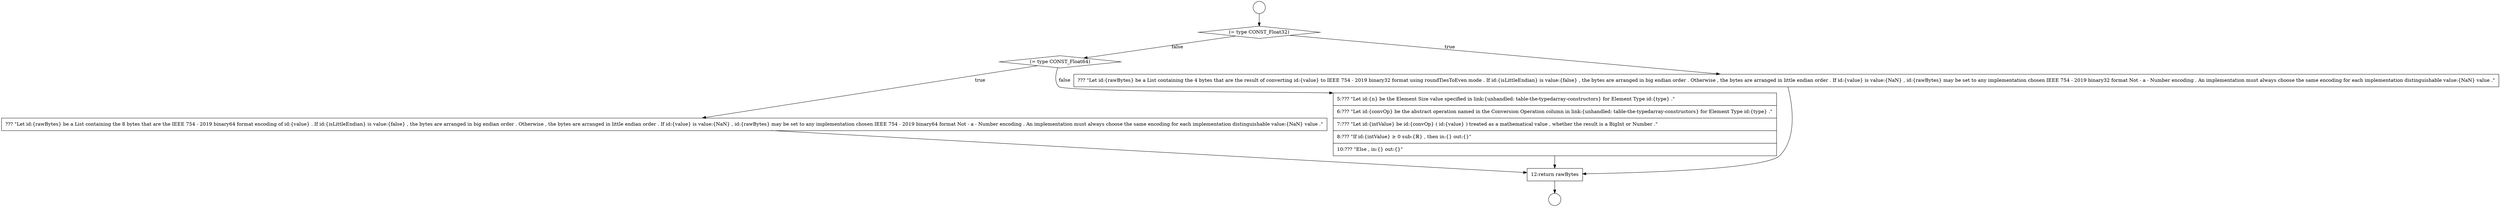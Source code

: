digraph {
  node17079 [shape=none, margin=0, label=<<font color="black">
    <table border="0" cellborder="1" cellspacing="0" cellpadding="10">
      <tr><td align="left">??? &quot;Let id:{rawBytes} be a List containing the 8 bytes that are the IEEE 754 - 2019 binary64 format encoding of id:{value} . If id:{isLittleEndian} is value:{false} , the bytes are arranged in big endian order . Otherwise , the bytes are arranged in little endian order . If id:{value} is value:{NaN} , id:{rawBytes} may be set to any implementation chosen IEEE 754 - 2019 binary64 format Not - a - Number encoding . An implementation must always choose the same encoding for each implementation distinguishable value:{NaN} value .&quot;</td></tr>
    </table>
  </font>> color="black" fillcolor="white" style=filled]
  node17081 [shape=none, margin=0, label=<<font color="black">
    <table border="0" cellborder="1" cellspacing="0" cellpadding="10">
      <tr><td align="left">12:return rawBytes</td></tr>
    </table>
  </font>> color="black" fillcolor="white" style=filled]
  node17075 [shape=circle label=" " color="black" fillcolor="white" style=filled]
  node17078 [shape=diamond, label=<<font color="black">(= type CONST_Float64)</font>> color="black" fillcolor="white" style=filled]
  node17074 [shape=circle label=" " color="black" fillcolor="white" style=filled]
  node17077 [shape=none, margin=0, label=<<font color="black">
    <table border="0" cellborder="1" cellspacing="0" cellpadding="10">
      <tr><td align="left">??? &quot;Let id:{rawBytes} be a List containing the 4 bytes that are the result of converting id:{value} to IEEE 754 - 2019 binary32 format using roundTiesToEven mode . If id:{isLittleEndian} is value:{false} , the bytes are arranged in big endian order . Otherwise , the bytes are arranged in little endian order . If id:{value} is value:{NaN} , id:{rawBytes} may be set to any implementation chosen IEEE 754 - 2019 binary32 format Not - a - Number encoding . An implementation must always choose the same encoding for each implementation distinguishable value:{NaN} value .&quot;</td></tr>
    </table>
  </font>> color="black" fillcolor="white" style=filled]
  node17080 [shape=none, margin=0, label=<<font color="black">
    <table border="0" cellborder="1" cellspacing="0" cellpadding="10">
      <tr><td align="left">5:??? &quot;Let id:{n} be the Element Size value specified in link:{unhandled: table-the-typedarray-constructors} for Element Type id:{type} .&quot;</td></tr>
      <tr><td align="left">6:??? &quot;Let id:{convOp} be the abstract operation named in the Conversion Operation column in link:{unhandled: table-the-typedarray-constructors} for Element Type id:{type} .&quot;</td></tr>
      <tr><td align="left">7:??? &quot;Let id:{intValue} be id:{convOp} ( id:{value} ) treated as a mathematical value , whether the result is a BigInt or Number .&quot;</td></tr>
      <tr><td align="left">8:??? &quot;If id:{intValue} &ge; 0 sub:{ℝ} , then in:{} out:{}&quot;</td></tr>
      <tr><td align="left">10:??? &quot;Else , in:{} out:{}&quot;</td></tr>
    </table>
  </font>> color="black" fillcolor="white" style=filled]
  node17076 [shape=diamond, label=<<font color="black">(= type CONST_Float32)</font>> color="black" fillcolor="white" style=filled]
  node17081 -> node17075 [ color="black"]
  node17076 -> node17077 [label=<<font color="black">true</font>> color="black"]
  node17076 -> node17078 [label=<<font color="black">false</font>> color="black"]
  node17077 -> node17081 [ color="black"]
  node17074 -> node17076 [ color="black"]
  node17080 -> node17081 [ color="black"]
  node17078 -> node17079 [label=<<font color="black">true</font>> color="black"]
  node17078 -> node17080 [label=<<font color="black">false</font>> color="black"]
  node17079 -> node17081 [ color="black"]
}
